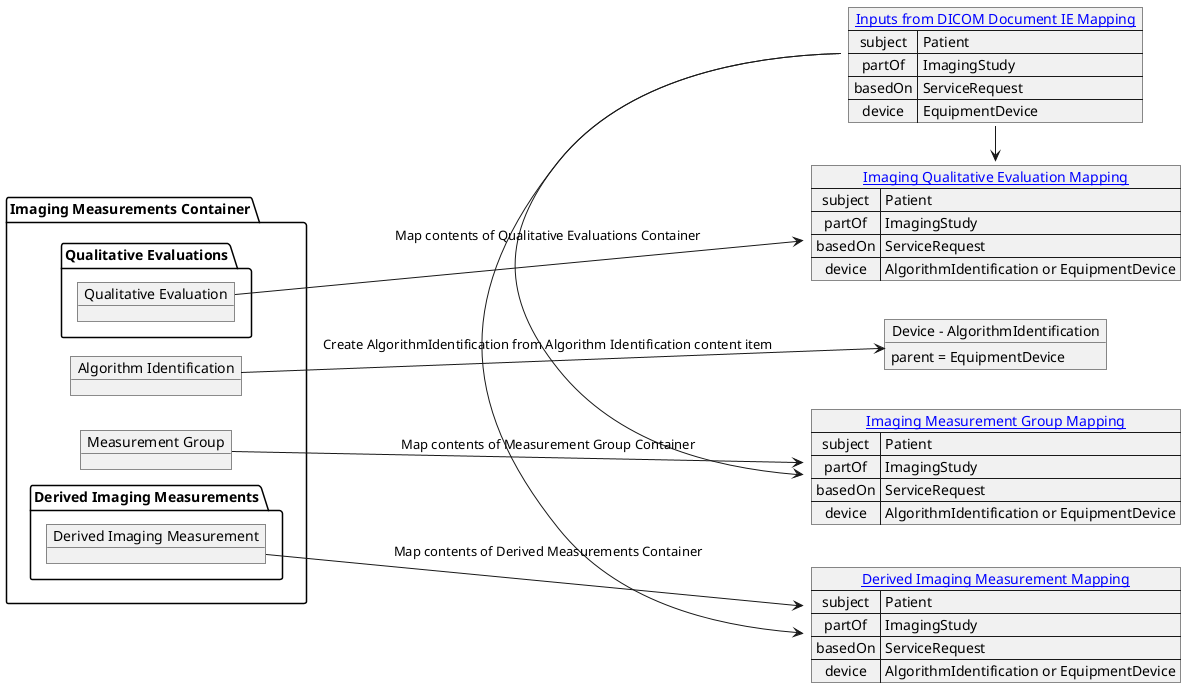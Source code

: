 @startuml imaging_measurements_container_mapping
left to right direction

map "[[mapping.html#document-ie-mapping Inputs from DICOM Document IE Mapping]]" as inputs {
   subject => Patient
   partOf => ImagingStudy
   basedOn => ServiceRequest
   device => EquipmentDevice
}

package "Imaging Measurements Container" as imagingMeasurementGroup {
   object "Algorithm Identification" as algorithm
   object "Measurement Group" as measurementGroup
   package "Derived Imaging Measurements" {
      object "Derived Imaging Measurement" as derivedMeasurement
   }
   package "Qualitative Evaluations" {
      object "Qualitative Evaluation" as qualitativeEvaluations
   }
}

object "Device - AlgorithmIdentification" as AlgorithmIdentification {
    parent = EquipmentDevice
}

algorithm --> AlgorithmIdentification: Create AlgorithmIdentification from Algorithm Identification content item

map "[[mapping.html#imaging-measurement-group-mapping Imaging Measurement Group Mapping]]" as measurementGroupMap {
    subject => Patient
    partOf => ImagingStudy
    basedOn => ServiceRequest
    device => AlgorithmIdentification or EquipmentDevice
}

map "[[mapping.html#derived-imaging-measurement-mapping Derived Imaging Measurement Mapping]]" as derivedMeasurementsMap {
    subject => Patient
    partOf => ImagingStudy
    basedOn => ServiceRequest
    device => AlgorithmIdentification or EquipmentDevice
}

map "[[mapping.html#imaging-qualitative-evaluation-mapping Imaging Qualitative Evaluation Mapping]]" as qualitativeEvaluationsMap {
    subject => Patient
    partOf => ImagingStudy
    basedOn => ServiceRequest
    device => AlgorithmIdentification or EquipmentDevice
}

inputs -> measurementGroupMap
inputs -> derivedMeasurementsMap
inputs -> qualitativeEvaluationsMap
measurementGroup --> measurementGroupMap: Map contents of Measurement Group Container
derivedMeasurement --> derivedMeasurementsMap: Map contents of Derived Measurements Container
qualitativeEvaluations -> qualitativeEvaluationsMap: Map contents of Qualitative Evaluations Container

@enduml